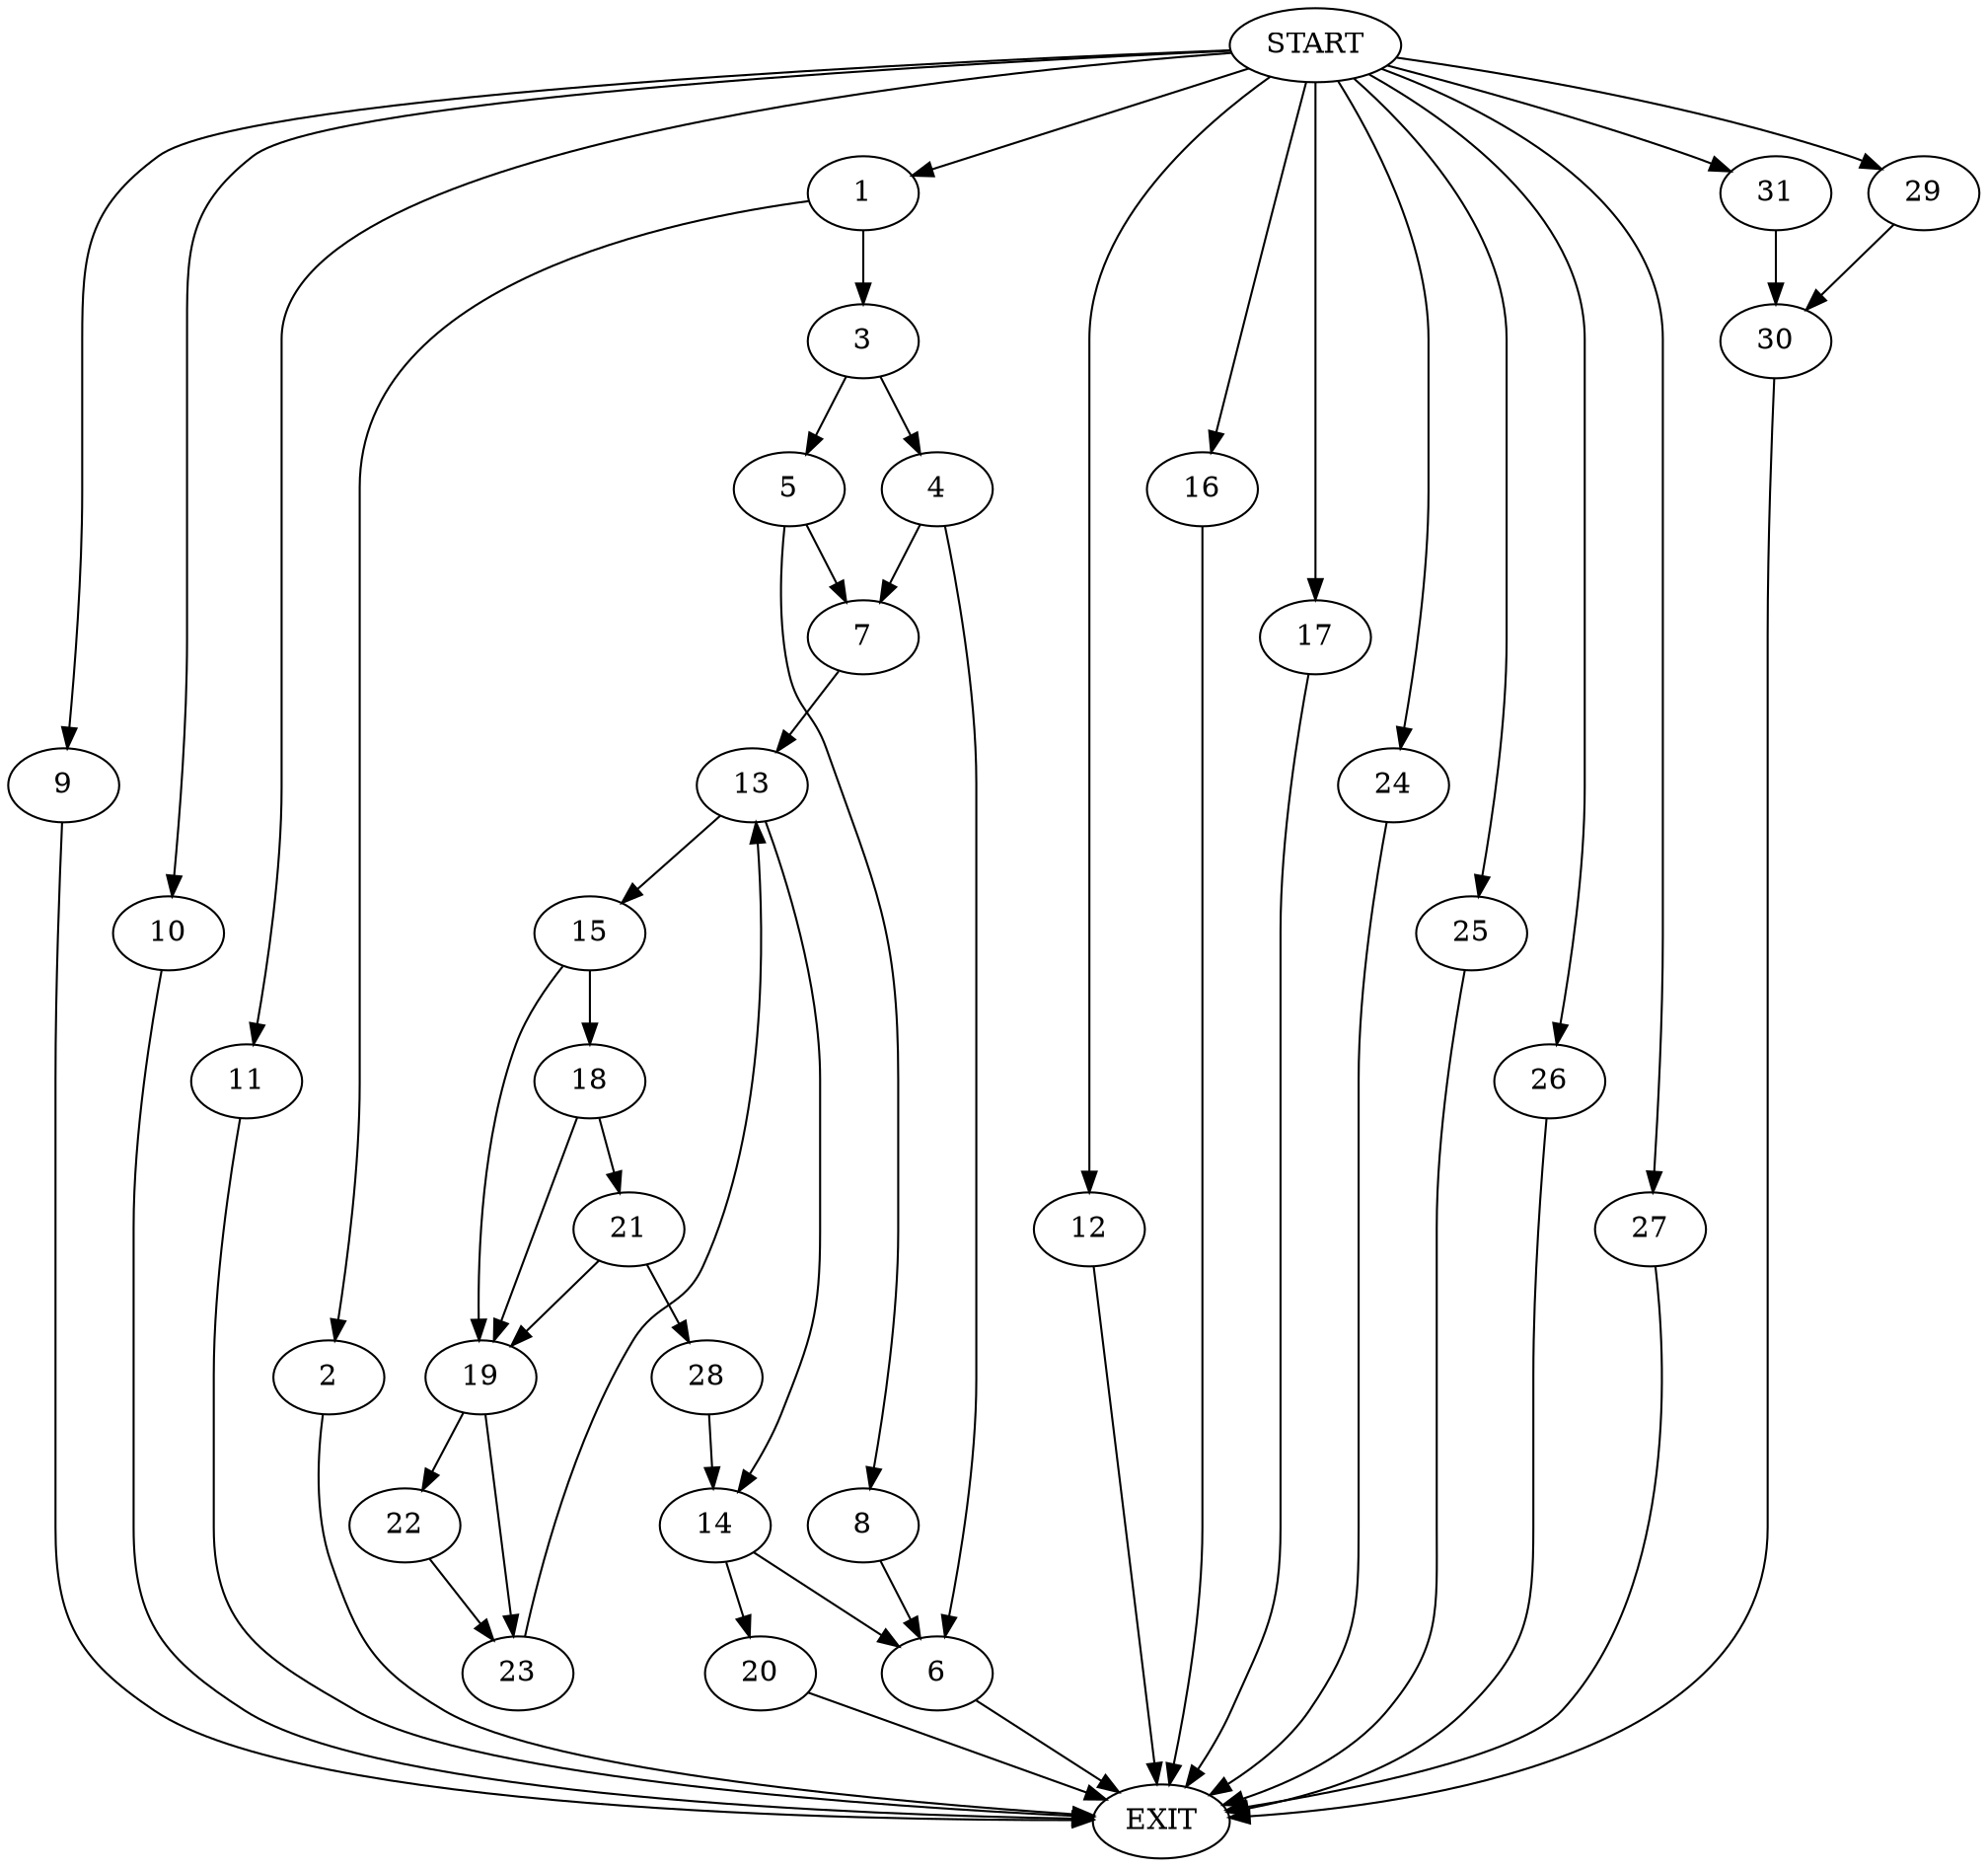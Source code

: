 digraph {
0 [label="START"]
32 [label="EXIT"]
0 -> 1
1 -> 2
1 -> 3
3 -> 4
3 -> 5
2 -> 32
4 -> 6
4 -> 7
5 -> 8
5 -> 7
0 -> 9
9 -> 32
0 -> 10
10 -> 32
0 -> 11
11 -> 32
0 -> 12
12 -> 32
8 -> 6
7 -> 13
6 -> 32
13 -> 14
13 -> 15
0 -> 16
16 -> 32
0 -> 17
17 -> 32
15 -> 18
15 -> 19
14 -> 6
14 -> 20
18 -> 21
18 -> 19
19 -> 22
19 -> 23
0 -> 24
24 -> 32
0 -> 25
25 -> 32
0 -> 26
26 -> 32
0 -> 27
27 -> 32
21 -> 28
21 -> 19
28 -> 14
22 -> 23
23 -> 13
20 -> 32
0 -> 29
29 -> 30
30 -> 32
0 -> 31
31 -> 30
}

